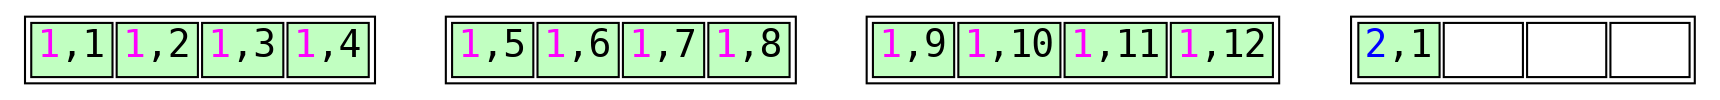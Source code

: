 // Example B-Tree graph
//
// Breadth-first order
//
// Start from root, go left to right
//
// Workflow:
//
// $ dot -T svg btree.dot -o btree.svg;

digraph nbtree {
graph [fontname = "monospace"];
node [shape = none,height=.1,fontname = "monospace",fontsize=18];
// Level 0 (leaf level)
leafnode_2[ label=<<table>
                    <tr>
                        <td bgcolor='darkseagreen1' port="t2"><font color="magenta">1</font>,1</td>
                        <td bgcolor='darkseagreen1' port="t3"><font color="magenta">1</font>,2</td>
                        <td bgcolor='darkseagreen1' port="t4"><font color="magenta">1</font>,3</td>
                        <td bgcolor='darkseagreen1' port="t4"><font color="magenta">1</font>,4</td>
                    </tr>
                </table>
               >
        ];
leafnode_3[ label=<<table>
                    <tr>
                        <td bgcolor='darkseagreen1' port="t4"><font color="magenta">1</font>,5</td>
                        <td bgcolor='darkseagreen1' port="t4"><font color="magenta">1</font>,6</td>
                        <td bgcolor='darkseagreen1' port="t4"><font color="magenta">1</font>,7</td>
                        <td bgcolor='darkseagreen1' port="t4"><font color="magenta">1</font>,8</td>
                    </tr>
                </table>
               >
        ];
leafnode_4[ label=<<table>
                    <tr>
                        <td bgcolor='darkseagreen1' port="t4"><font color="magenta">1</font>,9</td>
                        <td bgcolor='darkseagreen1' port="t4"><font color="magenta">1</font>,10</td>
                        <td bgcolor='darkseagreen1' port="t4"><font color="magenta">1</font>,11</td>
                        <td bgcolor='darkseagreen1' port="t4"><font color="magenta">1</font>,12</td>
                    </tr>
                </table>
               >
        ];
leafnode_5[ label=<<table>
                    <tr>
                        <td bgcolor='darkseagreen1' port="t4"><font color="blue">2</font>,1</td>
                        <td bgcolor='white' port="t3">   </td>
                        <td bgcolor='white' port="t3">   </td>
                        <td bgcolor='white' port="t3">   </td>
                    </tr>
                </table>
               >
        ];
//Force alignment from root to internal to leaf levels:
//edge[style=invis];
//"rootnode":d1 -> "leafnode_2":t2
}
